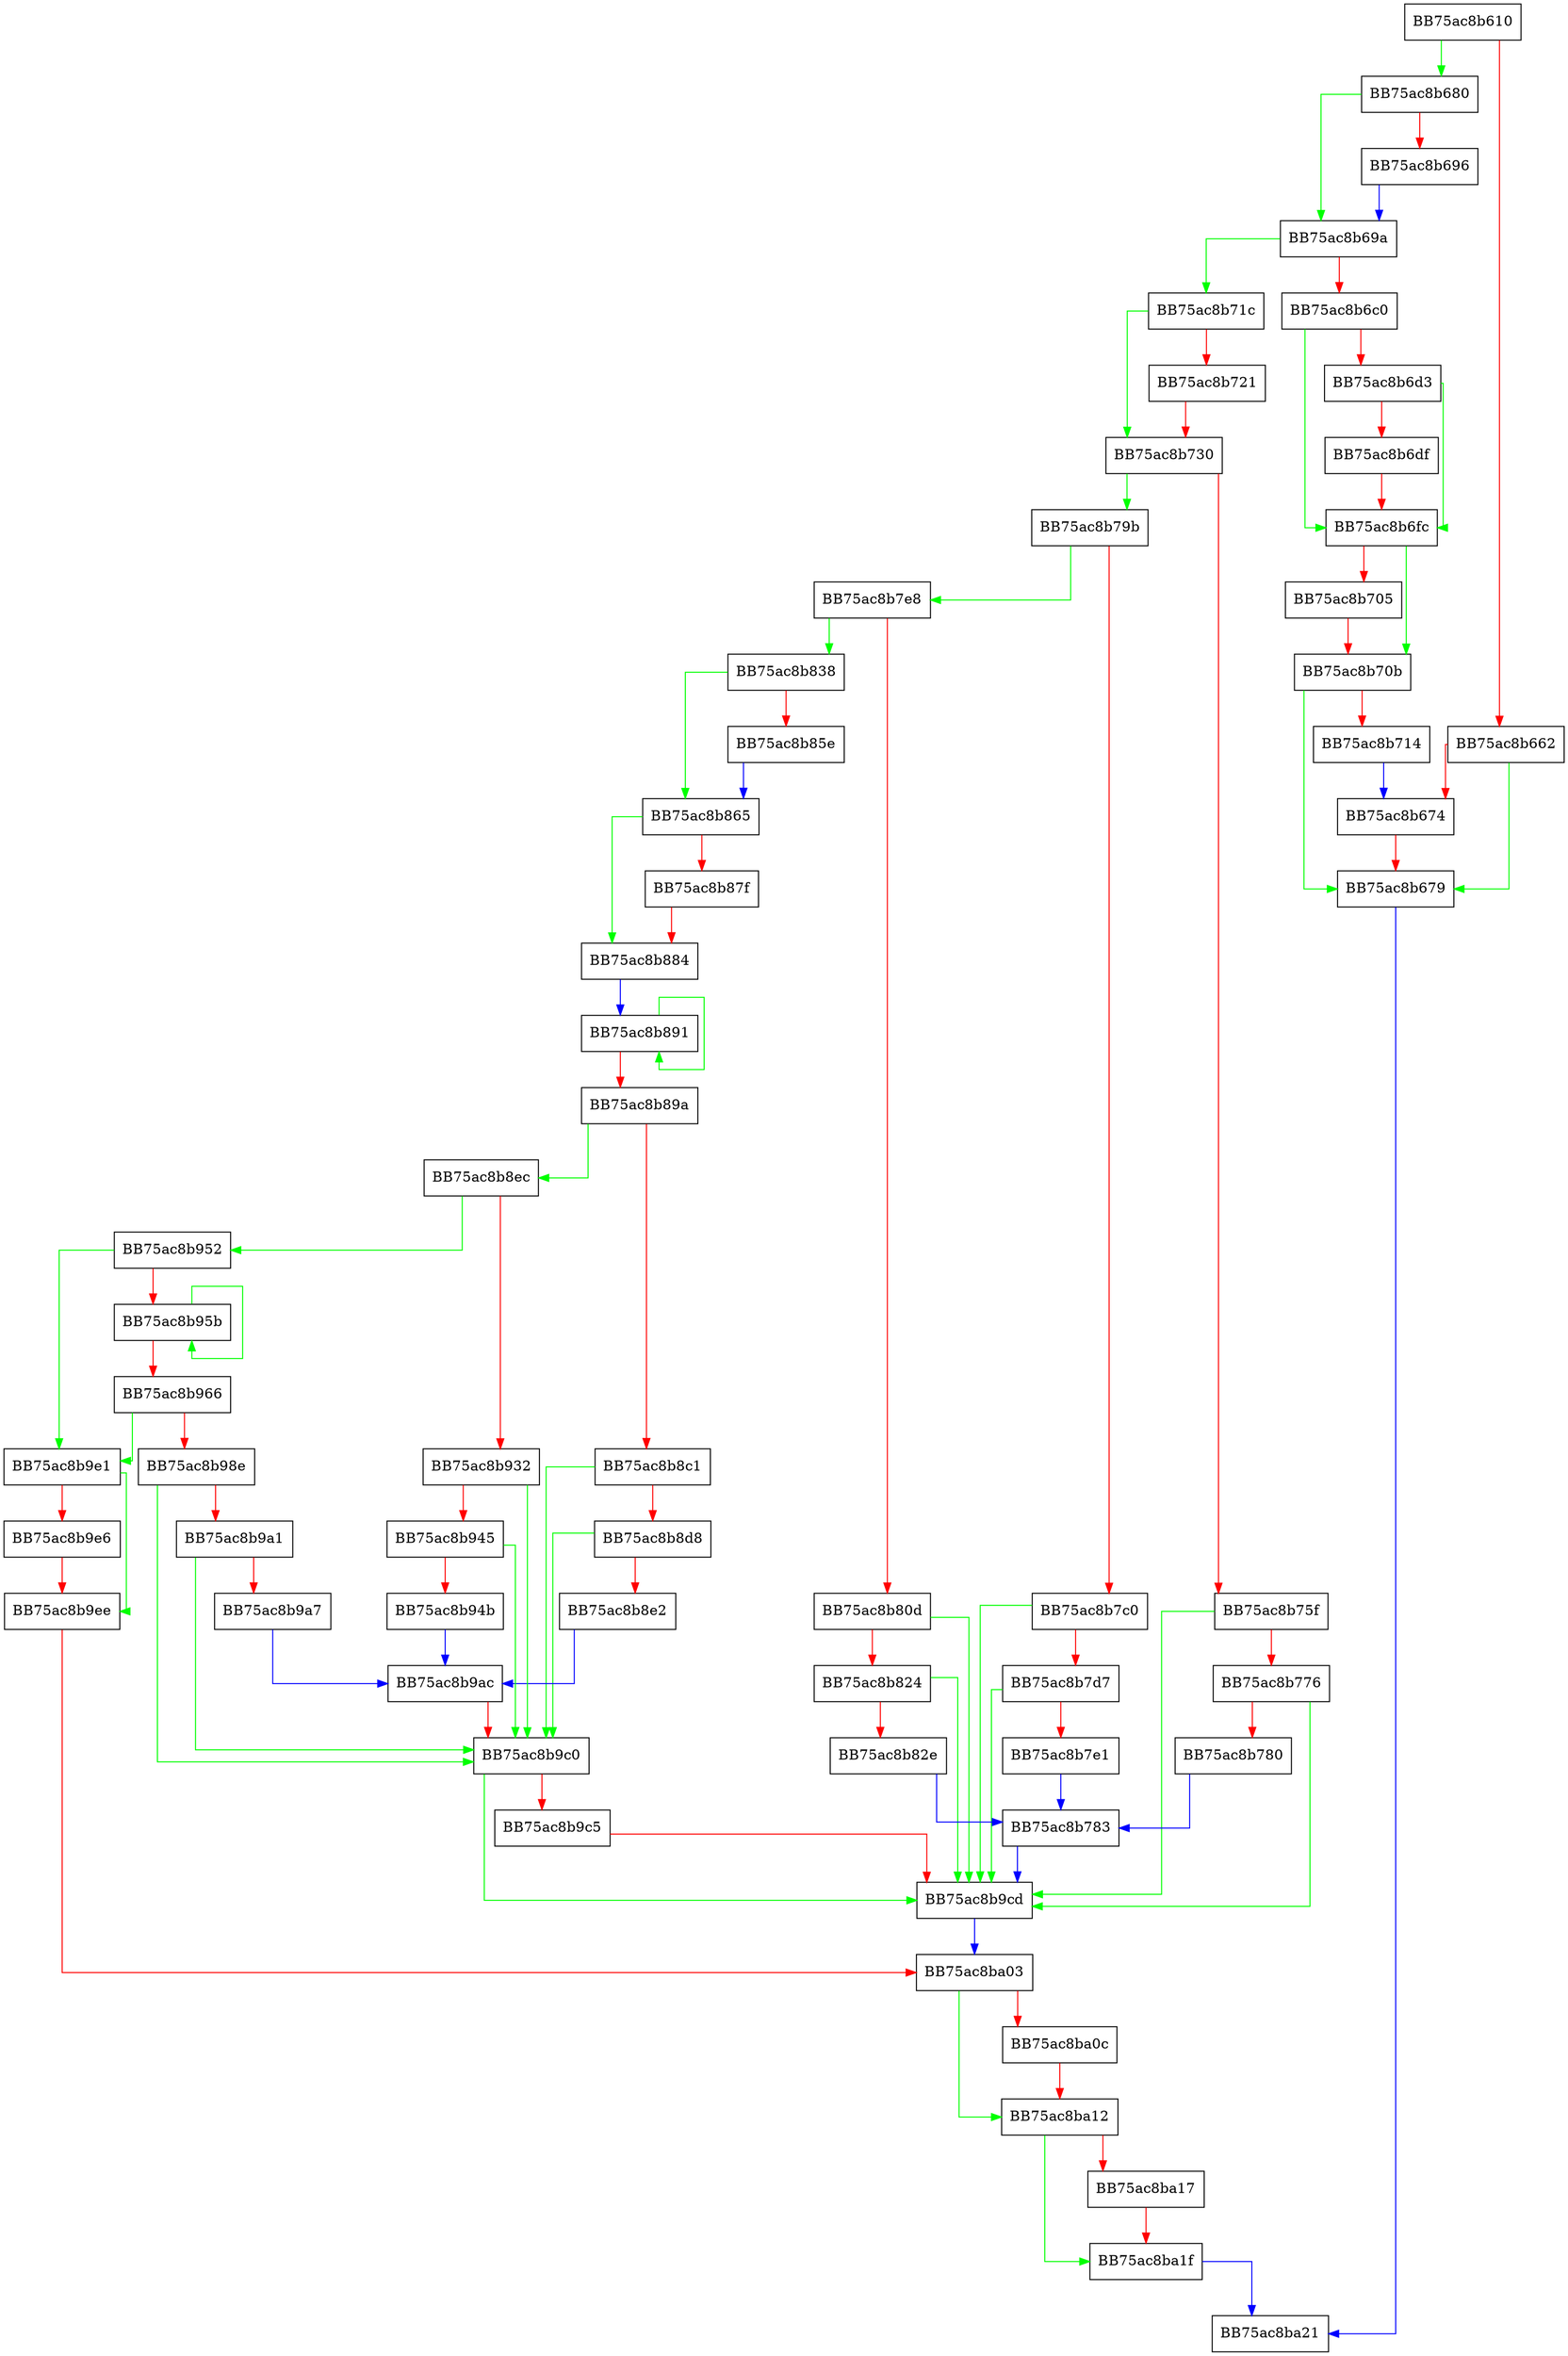 digraph WriteDriverKeyOrp {
  node [shape="box"];
  graph [splines=ortho];
  BB75ac8b610 -> BB75ac8b680 [color="green"];
  BB75ac8b610 -> BB75ac8b662 [color="red"];
  BB75ac8b662 -> BB75ac8b679 [color="green"];
  BB75ac8b662 -> BB75ac8b674 [color="red"];
  BB75ac8b674 -> BB75ac8b679 [color="red"];
  BB75ac8b679 -> BB75ac8ba21 [color="blue"];
  BB75ac8b680 -> BB75ac8b69a [color="green"];
  BB75ac8b680 -> BB75ac8b696 [color="red"];
  BB75ac8b696 -> BB75ac8b69a [color="blue"];
  BB75ac8b69a -> BB75ac8b71c [color="green"];
  BB75ac8b69a -> BB75ac8b6c0 [color="red"];
  BB75ac8b6c0 -> BB75ac8b6fc [color="green"];
  BB75ac8b6c0 -> BB75ac8b6d3 [color="red"];
  BB75ac8b6d3 -> BB75ac8b6fc [color="green"];
  BB75ac8b6d3 -> BB75ac8b6df [color="red"];
  BB75ac8b6df -> BB75ac8b6fc [color="red"];
  BB75ac8b6fc -> BB75ac8b70b [color="green"];
  BB75ac8b6fc -> BB75ac8b705 [color="red"];
  BB75ac8b705 -> BB75ac8b70b [color="red"];
  BB75ac8b70b -> BB75ac8b679 [color="green"];
  BB75ac8b70b -> BB75ac8b714 [color="red"];
  BB75ac8b714 -> BB75ac8b674 [color="blue"];
  BB75ac8b71c -> BB75ac8b730 [color="green"];
  BB75ac8b71c -> BB75ac8b721 [color="red"];
  BB75ac8b721 -> BB75ac8b730 [color="red"];
  BB75ac8b730 -> BB75ac8b79b [color="green"];
  BB75ac8b730 -> BB75ac8b75f [color="red"];
  BB75ac8b75f -> BB75ac8b9cd [color="green"];
  BB75ac8b75f -> BB75ac8b776 [color="red"];
  BB75ac8b776 -> BB75ac8b9cd [color="green"];
  BB75ac8b776 -> BB75ac8b780 [color="red"];
  BB75ac8b780 -> BB75ac8b783 [color="blue"];
  BB75ac8b783 -> BB75ac8b9cd [color="blue"];
  BB75ac8b79b -> BB75ac8b7e8 [color="green"];
  BB75ac8b79b -> BB75ac8b7c0 [color="red"];
  BB75ac8b7c0 -> BB75ac8b9cd [color="green"];
  BB75ac8b7c0 -> BB75ac8b7d7 [color="red"];
  BB75ac8b7d7 -> BB75ac8b9cd [color="green"];
  BB75ac8b7d7 -> BB75ac8b7e1 [color="red"];
  BB75ac8b7e1 -> BB75ac8b783 [color="blue"];
  BB75ac8b7e8 -> BB75ac8b838 [color="green"];
  BB75ac8b7e8 -> BB75ac8b80d [color="red"];
  BB75ac8b80d -> BB75ac8b9cd [color="green"];
  BB75ac8b80d -> BB75ac8b824 [color="red"];
  BB75ac8b824 -> BB75ac8b9cd [color="green"];
  BB75ac8b824 -> BB75ac8b82e [color="red"];
  BB75ac8b82e -> BB75ac8b783 [color="blue"];
  BB75ac8b838 -> BB75ac8b865 [color="green"];
  BB75ac8b838 -> BB75ac8b85e [color="red"];
  BB75ac8b85e -> BB75ac8b865 [color="blue"];
  BB75ac8b865 -> BB75ac8b884 [color="green"];
  BB75ac8b865 -> BB75ac8b87f [color="red"];
  BB75ac8b87f -> BB75ac8b884 [color="red"];
  BB75ac8b884 -> BB75ac8b891 [color="blue"];
  BB75ac8b891 -> BB75ac8b891 [color="green"];
  BB75ac8b891 -> BB75ac8b89a [color="red"];
  BB75ac8b89a -> BB75ac8b8ec [color="green"];
  BB75ac8b89a -> BB75ac8b8c1 [color="red"];
  BB75ac8b8c1 -> BB75ac8b9c0 [color="green"];
  BB75ac8b8c1 -> BB75ac8b8d8 [color="red"];
  BB75ac8b8d8 -> BB75ac8b9c0 [color="green"];
  BB75ac8b8d8 -> BB75ac8b8e2 [color="red"];
  BB75ac8b8e2 -> BB75ac8b9ac [color="blue"];
  BB75ac8b8ec -> BB75ac8b952 [color="green"];
  BB75ac8b8ec -> BB75ac8b932 [color="red"];
  BB75ac8b932 -> BB75ac8b9c0 [color="green"];
  BB75ac8b932 -> BB75ac8b945 [color="red"];
  BB75ac8b945 -> BB75ac8b9c0 [color="green"];
  BB75ac8b945 -> BB75ac8b94b [color="red"];
  BB75ac8b94b -> BB75ac8b9ac [color="blue"];
  BB75ac8b952 -> BB75ac8b9e1 [color="green"];
  BB75ac8b952 -> BB75ac8b95b [color="red"];
  BB75ac8b95b -> BB75ac8b95b [color="green"];
  BB75ac8b95b -> BB75ac8b966 [color="red"];
  BB75ac8b966 -> BB75ac8b9e1 [color="green"];
  BB75ac8b966 -> BB75ac8b98e [color="red"];
  BB75ac8b98e -> BB75ac8b9c0 [color="green"];
  BB75ac8b98e -> BB75ac8b9a1 [color="red"];
  BB75ac8b9a1 -> BB75ac8b9c0 [color="green"];
  BB75ac8b9a1 -> BB75ac8b9a7 [color="red"];
  BB75ac8b9a7 -> BB75ac8b9ac [color="blue"];
  BB75ac8b9ac -> BB75ac8b9c0 [color="red"];
  BB75ac8b9c0 -> BB75ac8b9cd [color="green"];
  BB75ac8b9c0 -> BB75ac8b9c5 [color="red"];
  BB75ac8b9c5 -> BB75ac8b9cd [color="red"];
  BB75ac8b9cd -> BB75ac8ba03 [color="blue"];
  BB75ac8b9e1 -> BB75ac8b9ee [color="green"];
  BB75ac8b9e1 -> BB75ac8b9e6 [color="red"];
  BB75ac8b9e6 -> BB75ac8b9ee [color="red"];
  BB75ac8b9ee -> BB75ac8ba03 [color="red"];
  BB75ac8ba03 -> BB75ac8ba12 [color="green"];
  BB75ac8ba03 -> BB75ac8ba0c [color="red"];
  BB75ac8ba0c -> BB75ac8ba12 [color="red"];
  BB75ac8ba12 -> BB75ac8ba1f [color="green"];
  BB75ac8ba12 -> BB75ac8ba17 [color="red"];
  BB75ac8ba17 -> BB75ac8ba1f [color="red"];
  BB75ac8ba1f -> BB75ac8ba21 [color="blue"];
}